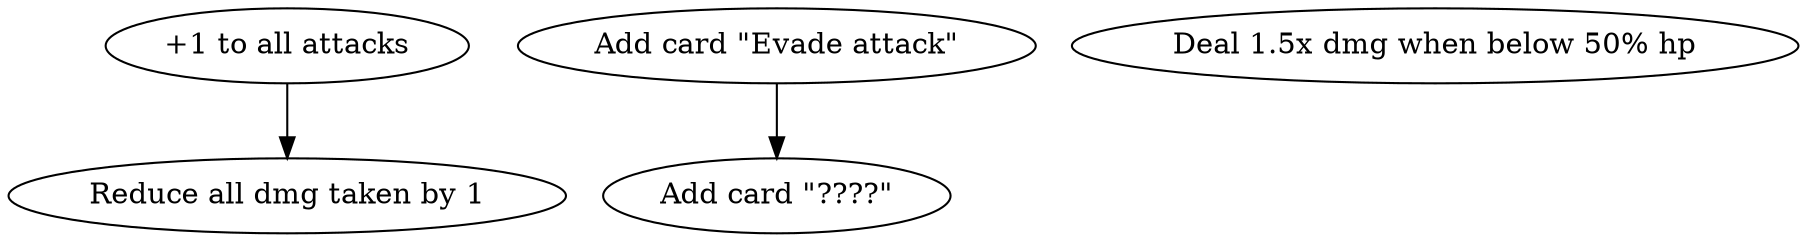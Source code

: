 digraph G {
  ba1 [label="+1 to all attacks"]
  red2 [label="Reduce all dmg taken by 1"]
  rogue_card1 [label="Add card \"Evade attack\""]
  rogue_card2 [label="Add card \"????\""]
  rogue_trait [label="Deal 1.5x dmg when below 50% hp"]

  ba1 -> red2
  rogue_card1 -> rogue_card2
}